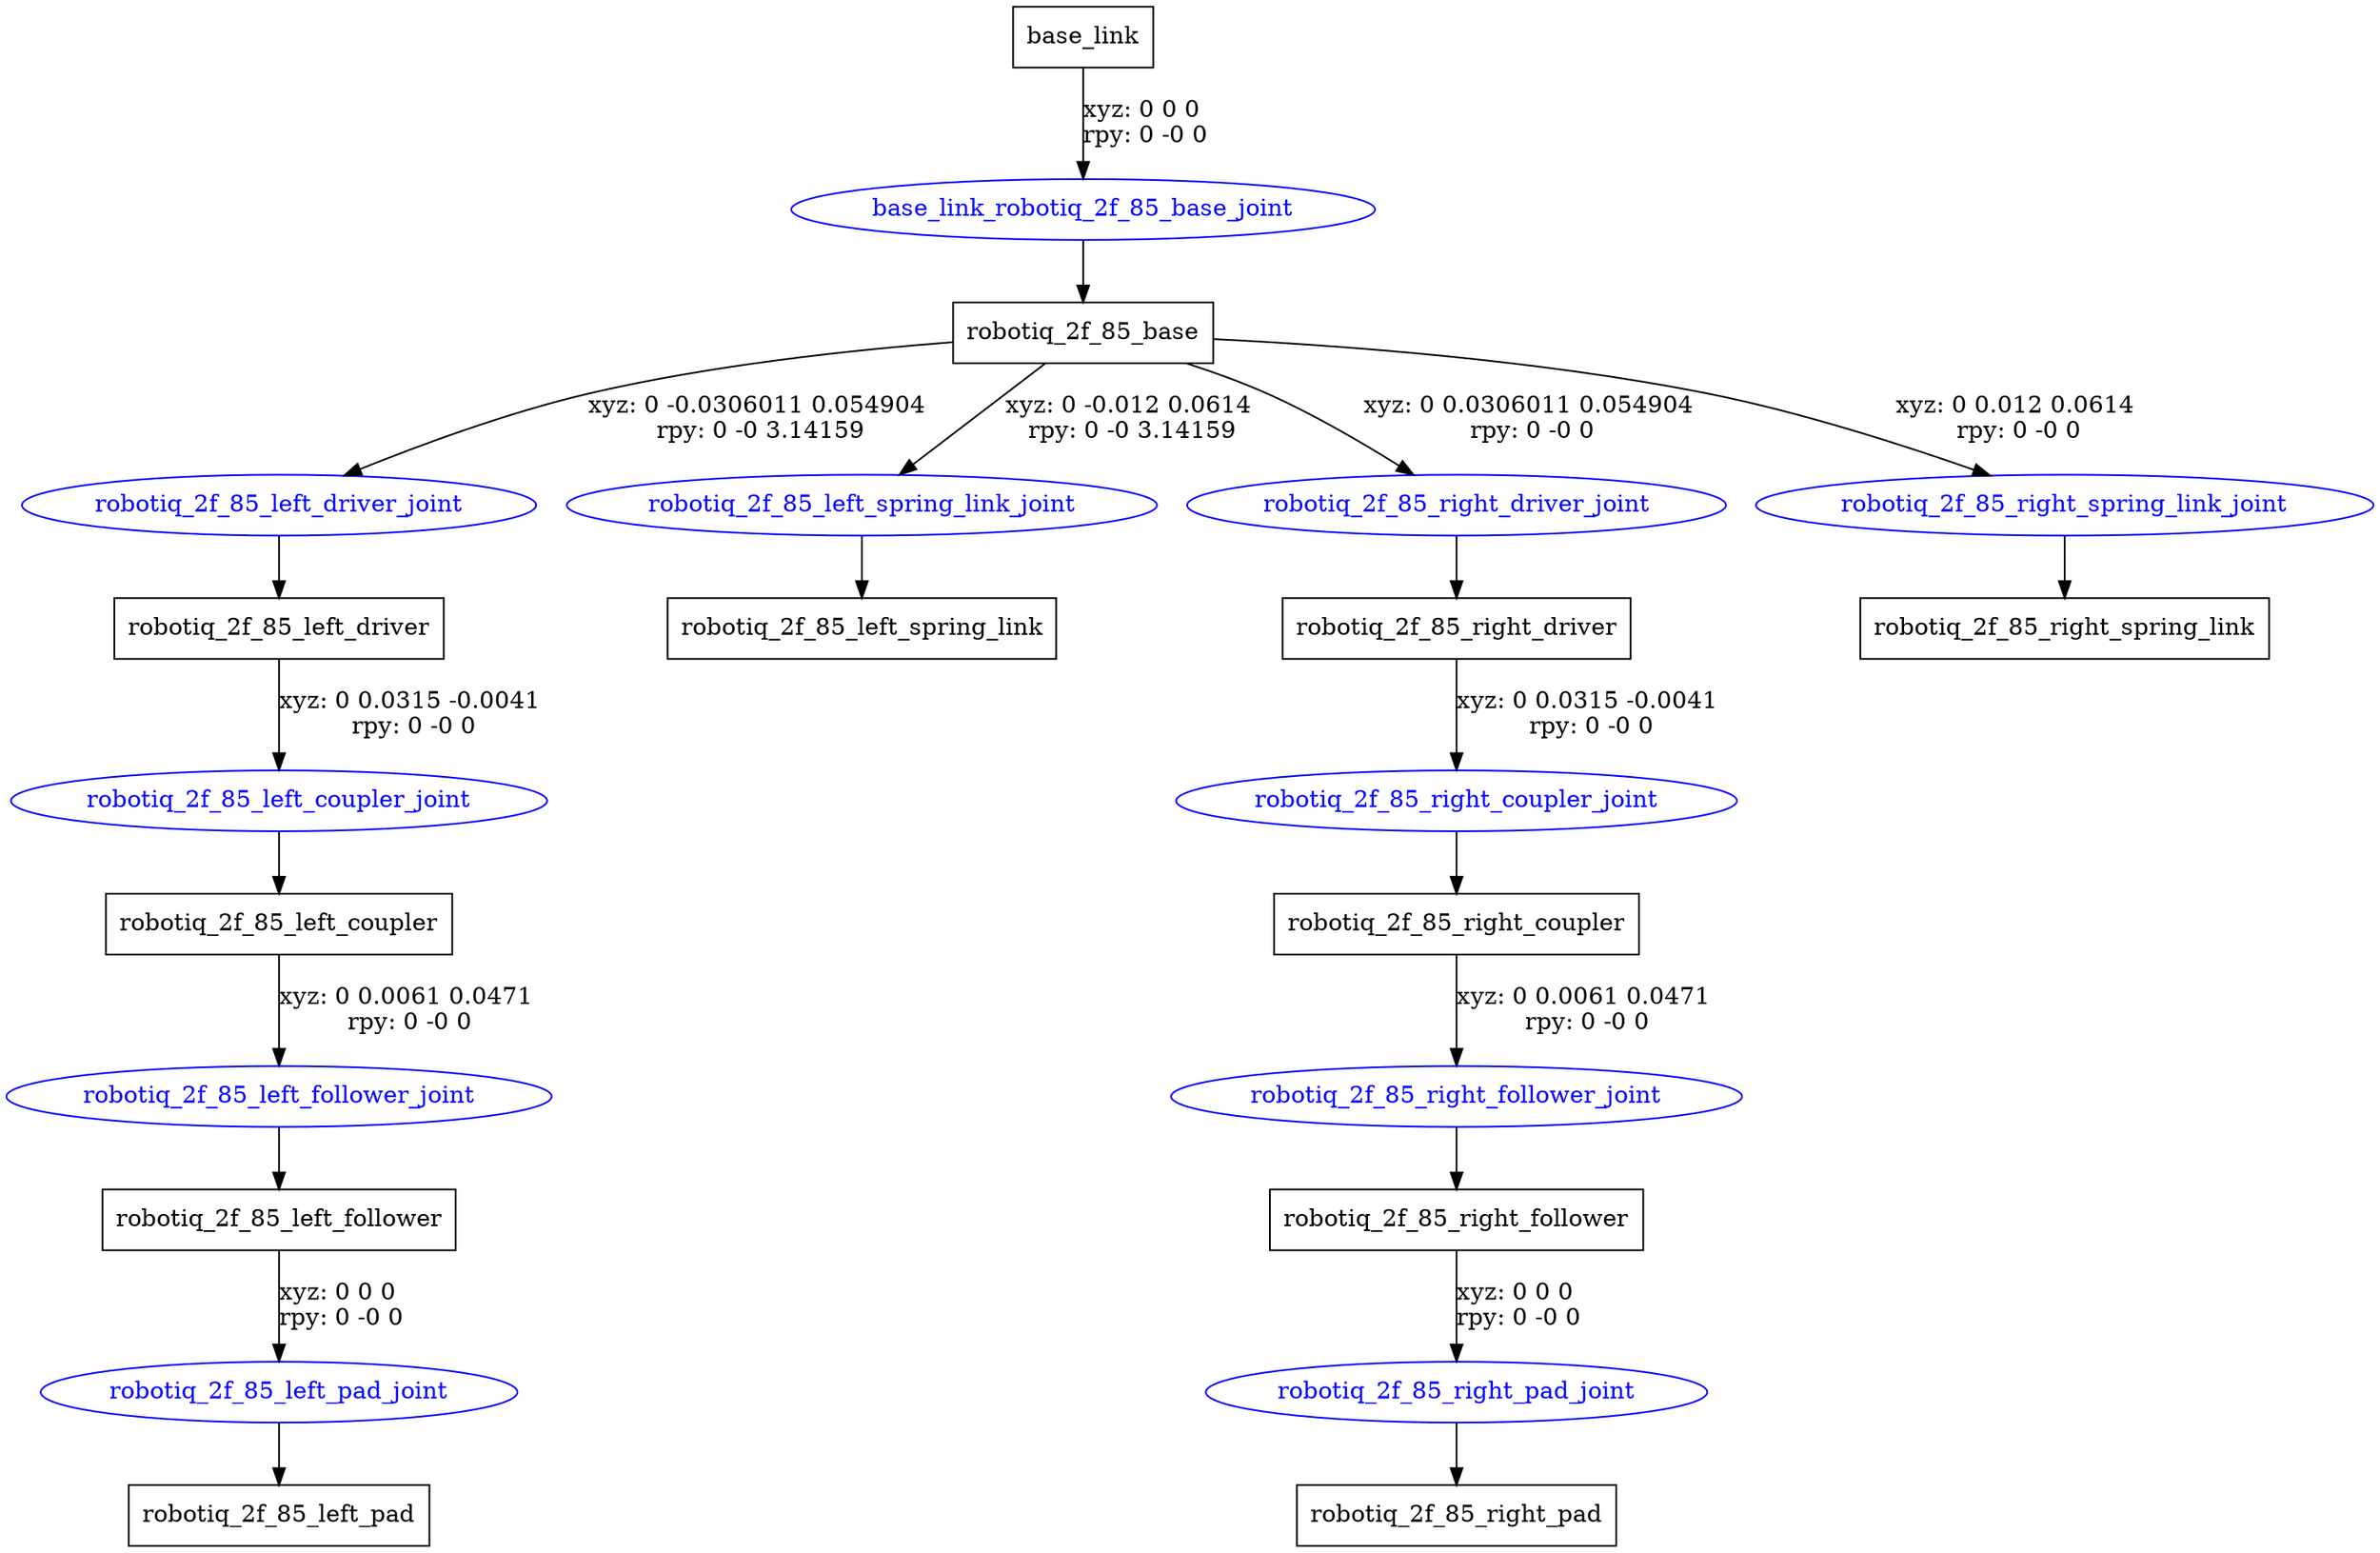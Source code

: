 digraph G {
node [shape=box];
"base_link" [label="base_link"];
"robotiq_2f_85_base" [label="robotiq_2f_85_base"];
"robotiq_2f_85_left_driver" [label="robotiq_2f_85_left_driver"];
"robotiq_2f_85_left_coupler" [label="robotiq_2f_85_left_coupler"];
"robotiq_2f_85_left_follower" [label="robotiq_2f_85_left_follower"];
"robotiq_2f_85_left_pad" [label="robotiq_2f_85_left_pad"];
"robotiq_2f_85_left_spring_link" [label="robotiq_2f_85_left_spring_link"];
"robotiq_2f_85_right_driver" [label="robotiq_2f_85_right_driver"];
"robotiq_2f_85_right_coupler" [label="robotiq_2f_85_right_coupler"];
"robotiq_2f_85_right_follower" [label="robotiq_2f_85_right_follower"];
"robotiq_2f_85_right_pad" [label="robotiq_2f_85_right_pad"];
"robotiq_2f_85_right_spring_link" [label="robotiq_2f_85_right_spring_link"];
node [shape=ellipse, color=blue, fontcolor=blue];
"base_link" -> "base_link_robotiq_2f_85_base_joint" [label="xyz: 0 0 0 \nrpy: 0 -0 0"]
"base_link_robotiq_2f_85_base_joint" -> "robotiq_2f_85_base"
"robotiq_2f_85_base" -> "robotiq_2f_85_left_driver_joint" [label="xyz: 0 -0.0306011 0.054904 \nrpy: 0 -0 3.14159"]
"robotiq_2f_85_left_driver_joint" -> "robotiq_2f_85_left_driver"
"robotiq_2f_85_left_driver" -> "robotiq_2f_85_left_coupler_joint" [label="xyz: 0 0.0315 -0.0041 \nrpy: 0 -0 0"]
"robotiq_2f_85_left_coupler_joint" -> "robotiq_2f_85_left_coupler"
"robotiq_2f_85_left_coupler" -> "robotiq_2f_85_left_follower_joint" [label="xyz: 0 0.0061 0.0471 \nrpy: 0 -0 0"]
"robotiq_2f_85_left_follower_joint" -> "robotiq_2f_85_left_follower"
"robotiq_2f_85_left_follower" -> "robotiq_2f_85_left_pad_joint" [label="xyz: 0 0 0 \nrpy: 0 -0 0"]
"robotiq_2f_85_left_pad_joint" -> "robotiq_2f_85_left_pad"
"robotiq_2f_85_base" -> "robotiq_2f_85_left_spring_link_joint" [label="xyz: 0 -0.012 0.0614 \nrpy: 0 -0 3.14159"]
"robotiq_2f_85_left_spring_link_joint" -> "robotiq_2f_85_left_spring_link"
"robotiq_2f_85_base" -> "robotiq_2f_85_right_driver_joint" [label="xyz: 0 0.0306011 0.054904 \nrpy: 0 -0 0"]
"robotiq_2f_85_right_driver_joint" -> "robotiq_2f_85_right_driver"
"robotiq_2f_85_right_driver" -> "robotiq_2f_85_right_coupler_joint" [label="xyz: 0 0.0315 -0.0041 \nrpy: 0 -0 0"]
"robotiq_2f_85_right_coupler_joint" -> "robotiq_2f_85_right_coupler"
"robotiq_2f_85_right_coupler" -> "robotiq_2f_85_right_follower_joint" [label="xyz: 0 0.0061 0.0471 \nrpy: 0 -0 0"]
"robotiq_2f_85_right_follower_joint" -> "robotiq_2f_85_right_follower"
"robotiq_2f_85_right_follower" -> "robotiq_2f_85_right_pad_joint" [label="xyz: 0 0 0 \nrpy: 0 -0 0"]
"robotiq_2f_85_right_pad_joint" -> "robotiq_2f_85_right_pad"
"robotiq_2f_85_base" -> "robotiq_2f_85_right_spring_link_joint" [label="xyz: 0 0.012 0.0614 \nrpy: 0 -0 0"]
"robotiq_2f_85_right_spring_link_joint" -> "robotiq_2f_85_right_spring_link"
}
